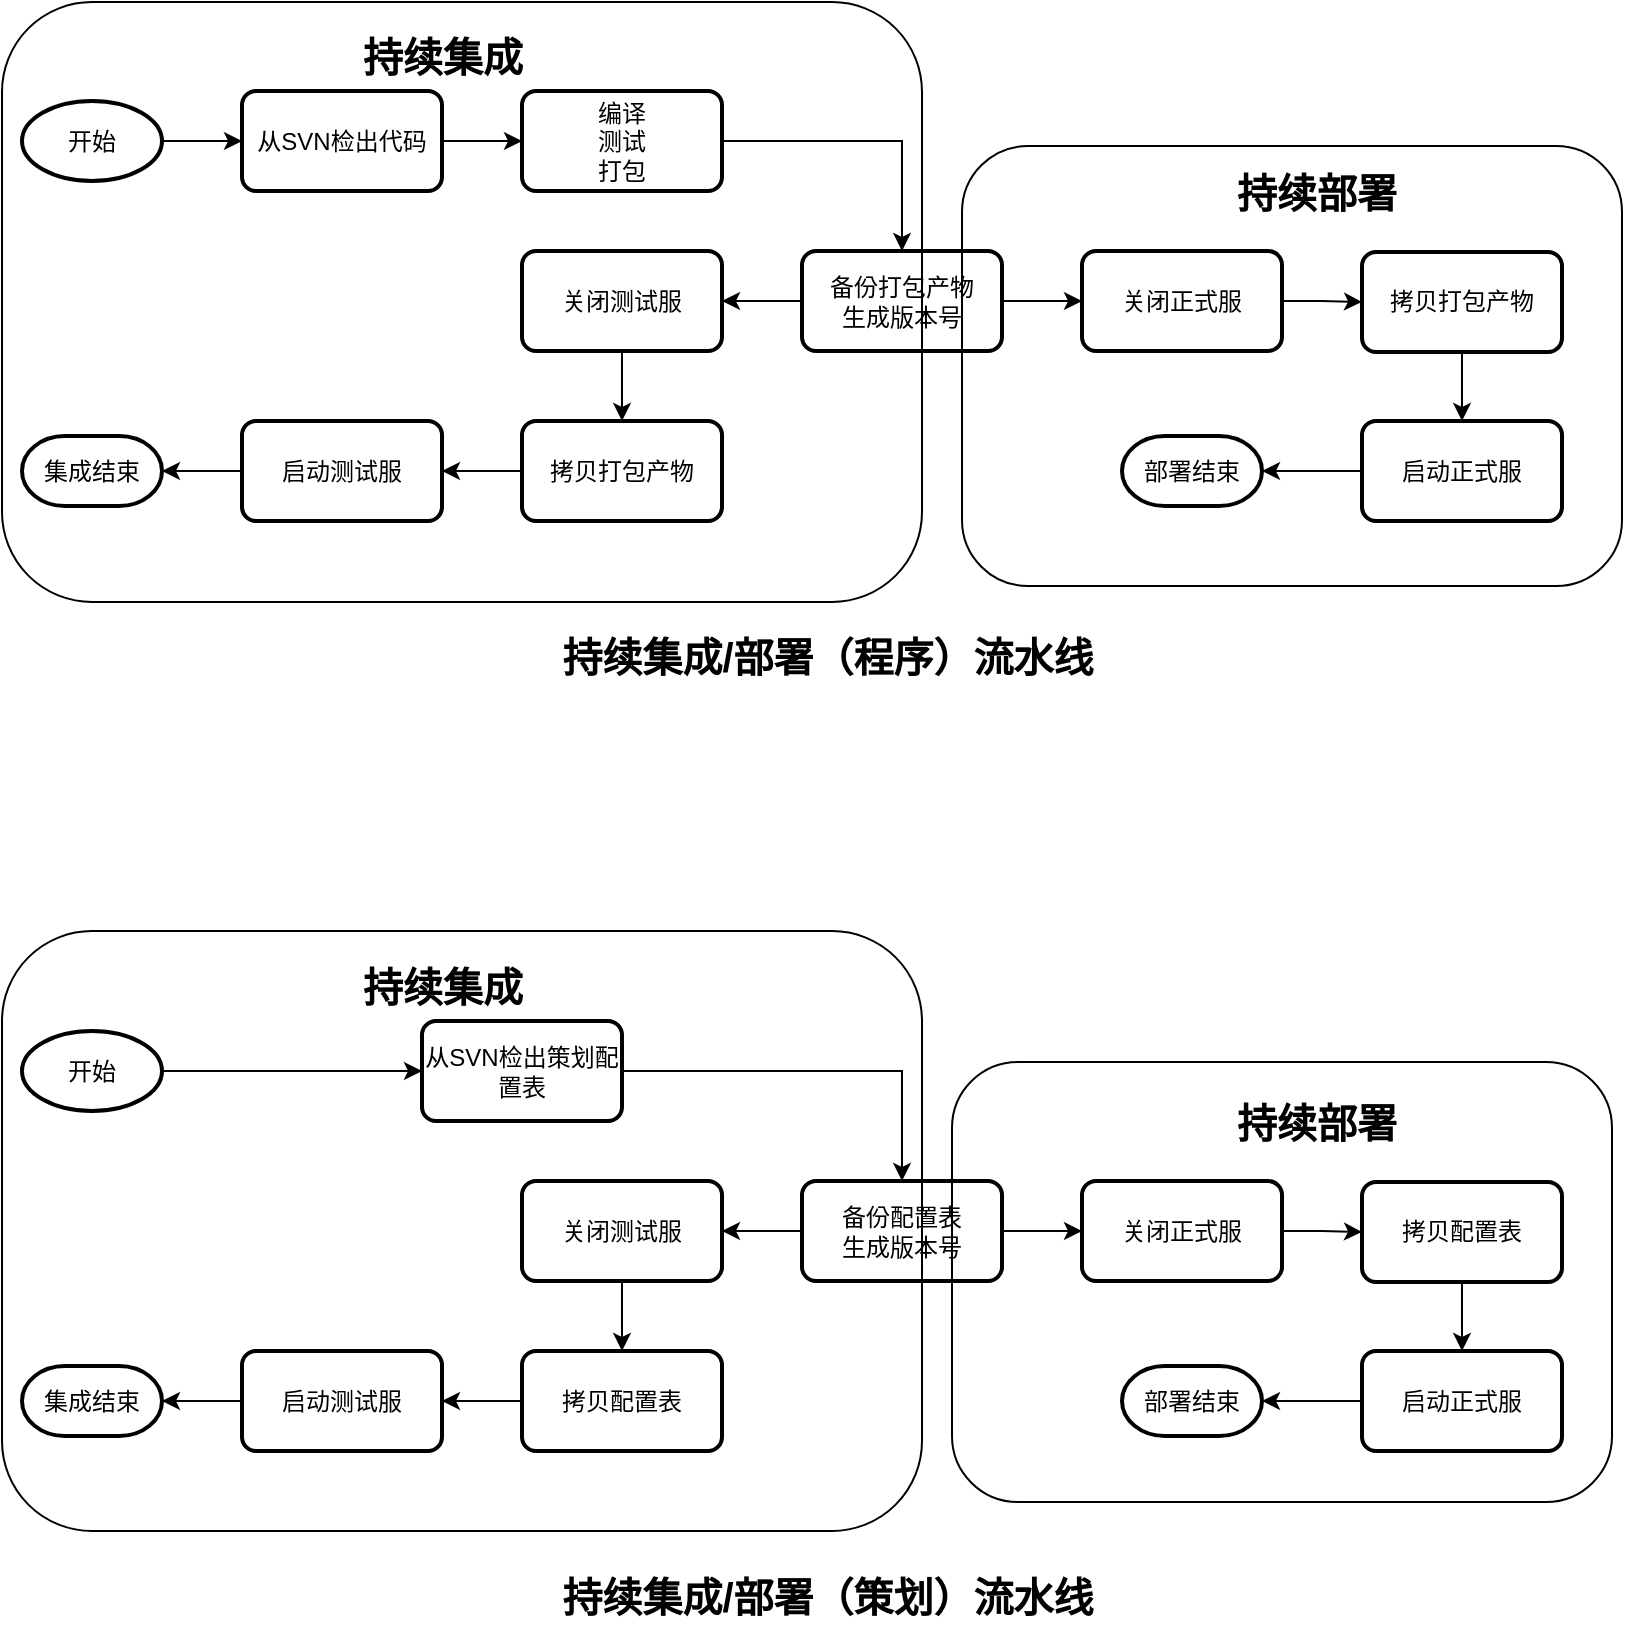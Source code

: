 <mxfile version="11.0.8" type="github"><diagram id="DAxNncxdPKb8huAuDV34" name="第 1 页"><mxGraphModel dx="1422" dy="759" grid="1" gridSize="10" guides="1" tooltips="1" connect="1" arrows="1" fold="1" page="1" pageScale="1" pageWidth="827" pageHeight="1169" math="0" shadow="0"><root><mxCell id="0"/><mxCell id="1" parent="0"/><mxCell id="uBX6GO0lkTKA9ws29C6M-3" value="" style="edgeStyle=orthogonalEdgeStyle;rounded=0;orthogonalLoop=1;jettySize=auto;html=1;" parent="1" source="uBX6GO0lkTKA9ws29C6M-1" target="uBX6GO0lkTKA9ws29C6M-2" edge="1"><mxGeometry relative="1" as="geometry"/></mxCell><mxCell id="uBX6GO0lkTKA9ws29C6M-1" value="开始" style="strokeWidth=2;html=1;shape=mxgraph.flowchart.start_1;whiteSpace=wrap;" parent="1" vertex="1"><mxGeometry x="10" y="267.5" width="70" height="40" as="geometry"/></mxCell><mxCell id="uBX6GO0lkTKA9ws29C6M-5" value="" style="edgeStyle=orthogonalEdgeStyle;rounded=0;orthogonalLoop=1;jettySize=auto;html=1;" parent="1" source="uBX6GO0lkTKA9ws29C6M-2" target="uBX6GO0lkTKA9ws29C6M-4" edge="1"><mxGeometry relative="1" as="geometry"/></mxCell><mxCell id="uBX6GO0lkTKA9ws29C6M-2" value="从SVN检出代码" style="rounded=1;whiteSpace=wrap;html=1;absoluteArcSize=1;arcSize=14;strokeWidth=2;" parent="1" vertex="1"><mxGeometry x="120" y="262.5" width="100" height="50" as="geometry"/></mxCell><mxCell id="uBX6GO0lkTKA9ws29C6M-7" value="" style="edgeStyle=orthogonalEdgeStyle;rounded=0;orthogonalLoop=1;jettySize=auto;html=1;" parent="1" source="uBX6GO0lkTKA9ws29C6M-4" target="uBX6GO0lkTKA9ws29C6M-6" edge="1"><mxGeometry relative="1" as="geometry"/></mxCell><mxCell id="uBX6GO0lkTKA9ws29C6M-4" value="&lt;div&gt;编译&lt;/div&gt;&lt;div&gt;测试&lt;/div&gt;&lt;div&gt;打包&lt;/div&gt;" style="rounded=1;whiteSpace=wrap;html=1;absoluteArcSize=1;arcSize=14;strokeWidth=2;" parent="1" vertex="1"><mxGeometry x="260" y="262.5" width="100" height="50" as="geometry"/></mxCell><mxCell id="9Hxr84d4E7dK_ZNgfjIY-11" style="edgeStyle=orthogonalEdgeStyle;rounded=0;orthogonalLoop=1;jettySize=auto;html=1;exitX=0;exitY=0.5;exitDx=0;exitDy=0;entryX=1;entryY=0.5;entryDx=0;entryDy=0;" edge="1" parent="1" source="uBX6GO0lkTKA9ws29C6M-6" target="uBX6GO0lkTKA9ws29C6M-8"><mxGeometry relative="1" as="geometry"/></mxCell><mxCell id="9Hxr84d4E7dK_ZNgfjIY-12" value="" style="edgeStyle=orthogonalEdgeStyle;rounded=0;orthogonalLoop=1;jettySize=auto;html=1;" edge="1" parent="1" source="uBX6GO0lkTKA9ws29C6M-6" target="9Hxr84d4E7dK_ZNgfjIY-1"><mxGeometry relative="1" as="geometry"/></mxCell><mxCell id="uBX6GO0lkTKA9ws29C6M-6" value="&lt;div&gt;备份打包产物&lt;/div&gt;&lt;div&gt;生成版本号&lt;br&gt;&lt;/div&gt;" style="rounded=1;whiteSpace=wrap;html=1;absoluteArcSize=1;arcSize=14;strokeWidth=2;" parent="1" vertex="1"><mxGeometry x="400" y="342.5" width="100" height="50" as="geometry"/></mxCell><mxCell id="uBX6GO0lkTKA9ws29C6M-13" value="" style="edgeStyle=orthogonalEdgeStyle;rounded=0;orthogonalLoop=1;jettySize=auto;html=1;" parent="1" source="uBX6GO0lkTKA9ws29C6M-8" target="uBX6GO0lkTKA9ws29C6M-9" edge="1"><mxGeometry relative="1" as="geometry"/></mxCell><mxCell id="uBX6GO0lkTKA9ws29C6M-8" value="关闭测试服" style="rounded=1;whiteSpace=wrap;html=1;absoluteArcSize=1;arcSize=14;strokeWidth=2;" parent="1" vertex="1"><mxGeometry x="260" y="342.5" width="100" height="50" as="geometry"/></mxCell><mxCell id="uBX6GO0lkTKA9ws29C6M-11" value="" style="edgeStyle=orthogonalEdgeStyle;rounded=0;orthogonalLoop=1;jettySize=auto;html=1;" parent="1" source="uBX6GO0lkTKA9ws29C6M-9" target="uBX6GO0lkTKA9ws29C6M-10" edge="1"><mxGeometry relative="1" as="geometry"/></mxCell><mxCell id="uBX6GO0lkTKA9ws29C6M-9" value="拷贝打包产物" style="rounded=1;whiteSpace=wrap;html=1;absoluteArcSize=1;arcSize=14;strokeWidth=2;" parent="1" vertex="1"><mxGeometry x="260" y="427.5" width="100" height="50" as="geometry"/></mxCell><mxCell id="uBX6GO0lkTKA9ws29C6M-15" value="" style="edgeStyle=orthogonalEdgeStyle;rounded=0;orthogonalLoop=1;jettySize=auto;html=1;" parent="1" source="uBX6GO0lkTKA9ws29C6M-10" target="uBX6GO0lkTKA9ws29C6M-14" edge="1"><mxGeometry relative="1" as="geometry"/></mxCell><mxCell id="uBX6GO0lkTKA9ws29C6M-10" value="启动测试服" style="rounded=1;whiteSpace=wrap;html=1;absoluteArcSize=1;arcSize=14;strokeWidth=2;" parent="1" vertex="1"><mxGeometry x="120" y="427.5" width="100" height="50" as="geometry"/></mxCell><mxCell id="uBX6GO0lkTKA9ws29C6M-14" value="集成结束" style="strokeWidth=2;html=1;shape=mxgraph.flowchart.terminator;whiteSpace=wrap;" parent="1" vertex="1"><mxGeometry x="10" y="435" width="70" height="35" as="geometry"/></mxCell><mxCell id="9Hxr84d4E7dK_ZNgfjIY-13" value="" style="edgeStyle=orthogonalEdgeStyle;rounded=0;orthogonalLoop=1;jettySize=auto;html=1;" edge="1" parent="1" source="9Hxr84d4E7dK_ZNgfjIY-1" target="9Hxr84d4E7dK_ZNgfjIY-2"><mxGeometry relative="1" as="geometry"/></mxCell><mxCell id="9Hxr84d4E7dK_ZNgfjIY-1" value="关闭正式服" style="rounded=1;whiteSpace=wrap;html=1;absoluteArcSize=1;arcSize=14;strokeWidth=2;" vertex="1" parent="1"><mxGeometry x="540" y="342.5" width="100" height="50" as="geometry"/></mxCell><mxCell id="9Hxr84d4E7dK_ZNgfjIY-14" value="" style="edgeStyle=orthogonalEdgeStyle;rounded=0;orthogonalLoop=1;jettySize=auto;html=1;" edge="1" parent="1" source="9Hxr84d4E7dK_ZNgfjIY-2" target="9Hxr84d4E7dK_ZNgfjIY-3"><mxGeometry relative="1" as="geometry"/></mxCell><mxCell id="9Hxr84d4E7dK_ZNgfjIY-2" value="拷贝打包产物" style="rounded=1;whiteSpace=wrap;html=1;absoluteArcSize=1;arcSize=14;strokeWidth=2;" vertex="1" parent="1"><mxGeometry x="680" y="343" width="100" height="50" as="geometry"/></mxCell><mxCell id="9Hxr84d4E7dK_ZNgfjIY-15" value="" style="edgeStyle=orthogonalEdgeStyle;rounded=0;orthogonalLoop=1;jettySize=auto;html=1;" edge="1" parent="1" source="9Hxr84d4E7dK_ZNgfjIY-3" target="9Hxr84d4E7dK_ZNgfjIY-5"><mxGeometry relative="1" as="geometry"/></mxCell><mxCell id="9Hxr84d4E7dK_ZNgfjIY-3" value="启动正式服" style="rounded=1;whiteSpace=wrap;html=1;absoluteArcSize=1;arcSize=14;strokeWidth=2;" vertex="1" parent="1"><mxGeometry x="680" y="427.5" width="100" height="50" as="geometry"/></mxCell><mxCell id="9Hxr84d4E7dK_ZNgfjIY-5" value="部署结束" style="strokeWidth=2;html=1;shape=mxgraph.flowchart.terminator;whiteSpace=wrap;" vertex="1" parent="1"><mxGeometry x="560" y="435" width="70" height="35" as="geometry"/></mxCell><mxCell id="9Hxr84d4E7dK_ZNgfjIY-10" value="" style="rounded=1;whiteSpace=wrap;html=1;fillColor=none;" vertex="1" parent="1"><mxGeometry y="218" width="460" height="300" as="geometry"/></mxCell><mxCell id="9Hxr84d4E7dK_ZNgfjIY-16" value="" style="rounded=1;whiteSpace=wrap;html=1;fillColor=none;" vertex="1" parent="1"><mxGeometry x="480" y="290" width="330" height="220" as="geometry"/></mxCell><mxCell id="9Hxr84d4E7dK_ZNgfjIY-17" value="持续集成" style="text;html=1;strokeColor=none;fillColor=none;align=center;verticalAlign=middle;whiteSpace=wrap;rounded=0;fontStyle=1;fontSize=20;" vertex="1" parent="1"><mxGeometry x="172.5" y="230" width="95" height="30" as="geometry"/></mxCell><mxCell id="9Hxr84d4E7dK_ZNgfjIY-18" value="持续部署" style="text;html=1;strokeColor=none;fillColor=none;align=center;verticalAlign=middle;whiteSpace=wrap;rounded=0;fontStyle=1;fontSize=20;" vertex="1" parent="1"><mxGeometry x="610" y="297.5" width="95" height="30" as="geometry"/></mxCell><mxCell id="9Hxr84d4E7dK_ZNgfjIY-19" value="" style="edgeStyle=orthogonalEdgeStyle;rounded=0;orthogonalLoop=1;jettySize=auto;html=1;" edge="1" parent="1" source="9Hxr84d4E7dK_ZNgfjIY-20" target="9Hxr84d4E7dK_ZNgfjIY-22"><mxGeometry relative="1" as="geometry"/></mxCell><mxCell id="9Hxr84d4E7dK_ZNgfjIY-20" value="开始" style="strokeWidth=2;html=1;shape=mxgraph.flowchart.start_1;whiteSpace=wrap;" vertex="1" parent="1"><mxGeometry x="10" y="732.5" width="70" height="40" as="geometry"/></mxCell><mxCell id="9Hxr84d4E7dK_ZNgfjIY-48" style="edgeStyle=orthogonalEdgeStyle;rounded=0;orthogonalLoop=1;jettySize=auto;html=1;entryX=0.5;entryY=0;entryDx=0;entryDy=0;fontSize=20;" edge="1" parent="1" source="9Hxr84d4E7dK_ZNgfjIY-22" target="9Hxr84d4E7dK_ZNgfjIY-27"><mxGeometry relative="1" as="geometry"/></mxCell><mxCell id="9Hxr84d4E7dK_ZNgfjIY-22" value="从SVN检出策划配置表" style="rounded=1;whiteSpace=wrap;html=1;absoluteArcSize=1;arcSize=14;strokeWidth=2;" vertex="1" parent="1"><mxGeometry x="210" y="727.5" width="100" height="50" as="geometry"/></mxCell><mxCell id="9Hxr84d4E7dK_ZNgfjIY-25" style="edgeStyle=orthogonalEdgeStyle;rounded=0;orthogonalLoop=1;jettySize=auto;html=1;exitX=0;exitY=0.5;exitDx=0;exitDy=0;entryX=1;entryY=0.5;entryDx=0;entryDy=0;" edge="1" parent="1" source="9Hxr84d4E7dK_ZNgfjIY-27" target="9Hxr84d4E7dK_ZNgfjIY-29"><mxGeometry relative="1" as="geometry"/></mxCell><mxCell id="9Hxr84d4E7dK_ZNgfjIY-26" value="" style="edgeStyle=orthogonalEdgeStyle;rounded=0;orthogonalLoop=1;jettySize=auto;html=1;" edge="1" parent="1" source="9Hxr84d4E7dK_ZNgfjIY-27" target="9Hxr84d4E7dK_ZNgfjIY-36"><mxGeometry relative="1" as="geometry"/></mxCell><mxCell id="9Hxr84d4E7dK_ZNgfjIY-27" value="&lt;div&gt;备份配置表&lt;/div&gt;&lt;div&gt;生成版本号&lt;br&gt;&lt;/div&gt;" style="rounded=1;whiteSpace=wrap;html=1;absoluteArcSize=1;arcSize=14;strokeWidth=2;" vertex="1" parent="1"><mxGeometry x="400" y="807.5" width="100" height="50" as="geometry"/></mxCell><mxCell id="9Hxr84d4E7dK_ZNgfjIY-28" value="" style="edgeStyle=orthogonalEdgeStyle;rounded=0;orthogonalLoop=1;jettySize=auto;html=1;" edge="1" parent="1" source="9Hxr84d4E7dK_ZNgfjIY-29" target="9Hxr84d4E7dK_ZNgfjIY-31"><mxGeometry relative="1" as="geometry"/></mxCell><mxCell id="9Hxr84d4E7dK_ZNgfjIY-29" value="关闭测试服" style="rounded=1;whiteSpace=wrap;html=1;absoluteArcSize=1;arcSize=14;strokeWidth=2;" vertex="1" parent="1"><mxGeometry x="260" y="807.5" width="100" height="50" as="geometry"/></mxCell><mxCell id="9Hxr84d4E7dK_ZNgfjIY-30" value="" style="edgeStyle=orthogonalEdgeStyle;rounded=0;orthogonalLoop=1;jettySize=auto;html=1;" edge="1" parent="1" source="9Hxr84d4E7dK_ZNgfjIY-31" target="9Hxr84d4E7dK_ZNgfjIY-33"><mxGeometry relative="1" as="geometry"/></mxCell><mxCell id="9Hxr84d4E7dK_ZNgfjIY-31" value="拷贝配置表" style="rounded=1;whiteSpace=wrap;html=1;absoluteArcSize=1;arcSize=14;strokeWidth=2;" vertex="1" parent="1"><mxGeometry x="260" y="892.5" width="100" height="50" as="geometry"/></mxCell><mxCell id="9Hxr84d4E7dK_ZNgfjIY-32" value="" style="edgeStyle=orthogonalEdgeStyle;rounded=0;orthogonalLoop=1;jettySize=auto;html=1;" edge="1" parent="1" source="9Hxr84d4E7dK_ZNgfjIY-33" target="9Hxr84d4E7dK_ZNgfjIY-34"><mxGeometry relative="1" as="geometry"/></mxCell><mxCell id="9Hxr84d4E7dK_ZNgfjIY-33" value="启动测试服" style="rounded=1;whiteSpace=wrap;html=1;absoluteArcSize=1;arcSize=14;strokeWidth=2;" vertex="1" parent="1"><mxGeometry x="120" y="892.5" width="100" height="50" as="geometry"/></mxCell><mxCell id="9Hxr84d4E7dK_ZNgfjIY-34" value="集成结束" style="strokeWidth=2;html=1;shape=mxgraph.flowchart.terminator;whiteSpace=wrap;" vertex="1" parent="1"><mxGeometry x="10" y="900" width="70" height="35" as="geometry"/></mxCell><mxCell id="9Hxr84d4E7dK_ZNgfjIY-35" value="" style="edgeStyle=orthogonalEdgeStyle;rounded=0;orthogonalLoop=1;jettySize=auto;html=1;" edge="1" parent="1" source="9Hxr84d4E7dK_ZNgfjIY-36" target="9Hxr84d4E7dK_ZNgfjIY-38"><mxGeometry relative="1" as="geometry"/></mxCell><mxCell id="9Hxr84d4E7dK_ZNgfjIY-36" value="关闭正式服" style="rounded=1;whiteSpace=wrap;html=1;absoluteArcSize=1;arcSize=14;strokeWidth=2;" vertex="1" parent="1"><mxGeometry x="540" y="807.5" width="100" height="50" as="geometry"/></mxCell><mxCell id="9Hxr84d4E7dK_ZNgfjIY-37" value="" style="edgeStyle=orthogonalEdgeStyle;rounded=0;orthogonalLoop=1;jettySize=auto;html=1;" edge="1" parent="1" source="9Hxr84d4E7dK_ZNgfjIY-38" target="9Hxr84d4E7dK_ZNgfjIY-40"><mxGeometry relative="1" as="geometry"/></mxCell><mxCell id="9Hxr84d4E7dK_ZNgfjIY-38" value="拷贝配置表" style="rounded=1;whiteSpace=wrap;html=1;absoluteArcSize=1;arcSize=14;strokeWidth=2;" vertex="1" parent="1"><mxGeometry x="680" y="808" width="100" height="50" as="geometry"/></mxCell><mxCell id="9Hxr84d4E7dK_ZNgfjIY-39" value="" style="edgeStyle=orthogonalEdgeStyle;rounded=0;orthogonalLoop=1;jettySize=auto;html=1;" edge="1" parent="1" source="9Hxr84d4E7dK_ZNgfjIY-40" target="9Hxr84d4E7dK_ZNgfjIY-41"><mxGeometry relative="1" as="geometry"/></mxCell><mxCell id="9Hxr84d4E7dK_ZNgfjIY-40" value="启动正式服" style="rounded=1;whiteSpace=wrap;html=1;absoluteArcSize=1;arcSize=14;strokeWidth=2;" vertex="1" parent="1"><mxGeometry x="680" y="892.5" width="100" height="50" as="geometry"/></mxCell><mxCell id="9Hxr84d4E7dK_ZNgfjIY-41" value="部署结束" style="strokeWidth=2;html=1;shape=mxgraph.flowchart.terminator;whiteSpace=wrap;" vertex="1" parent="1"><mxGeometry x="560" y="900" width="70" height="35" as="geometry"/></mxCell><mxCell id="9Hxr84d4E7dK_ZNgfjIY-43" value="" style="rounded=1;whiteSpace=wrap;html=1;fillColor=none;" vertex="1" parent="1"><mxGeometry x="475" y="748" width="330" height="220" as="geometry"/></mxCell><mxCell id="9Hxr84d4E7dK_ZNgfjIY-44" value="持续集成" style="text;html=1;strokeColor=none;fillColor=none;align=center;verticalAlign=middle;whiteSpace=wrap;rounded=0;fontStyle=1;fontSize=20;" vertex="1" parent="1"><mxGeometry x="172.5" y="695" width="95" height="30" as="geometry"/></mxCell><mxCell id="9Hxr84d4E7dK_ZNgfjIY-45" value="持续部署" style="text;html=1;strokeColor=none;fillColor=none;align=center;verticalAlign=middle;whiteSpace=wrap;rounded=0;fontStyle=1;fontSize=20;" vertex="1" parent="1"><mxGeometry x="610" y="762.5" width="95" height="30" as="geometry"/></mxCell><mxCell id="9Hxr84d4E7dK_ZNgfjIY-42" value="" style="rounded=1;whiteSpace=wrap;html=1;fillColor=none;" vertex="1" parent="1"><mxGeometry y="682.5" width="460" height="300" as="geometry"/></mxCell><mxCell id="9Hxr84d4E7dK_ZNgfjIY-49" value="持续集成/部署（程序）流水线" style="text;html=1;strokeColor=none;fillColor=none;align=center;verticalAlign=middle;whiteSpace=wrap;rounded=0;fontStyle=1;fontSize=20;" vertex="1" parent="1"><mxGeometry x="243" y="530" width="340" height="30" as="geometry"/></mxCell><mxCell id="9Hxr84d4E7dK_ZNgfjIY-50" value="持续集成/部署（策划）流水线" style="text;html=1;strokeColor=none;fillColor=none;align=center;verticalAlign=middle;whiteSpace=wrap;rounded=0;fontStyle=1;fontSize=20;" vertex="1" parent="1"><mxGeometry x="243" y="1000" width="340" height="30" as="geometry"/></mxCell></root></mxGraphModel></diagram></mxfile>
